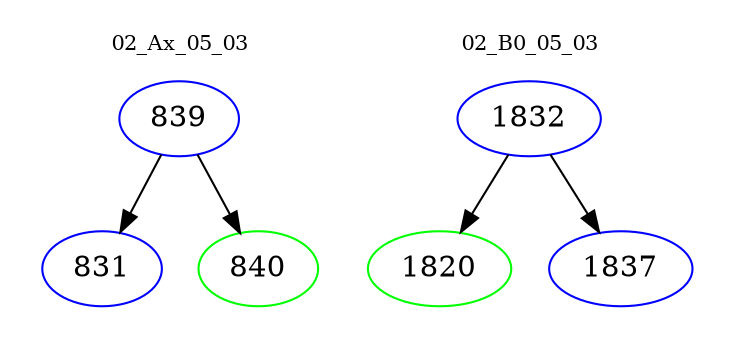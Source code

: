 digraph{
subgraph cluster_0 {
color = white
label = "02_Ax_05_03";
fontsize=10;
T0_839 [label="839", color="blue"]
T0_839 -> T0_831 [color="black"]
T0_831 [label="831", color="blue"]
T0_839 -> T0_840 [color="black"]
T0_840 [label="840", color="green"]
}
subgraph cluster_1 {
color = white
label = "02_B0_05_03";
fontsize=10;
T1_1832 [label="1832", color="blue"]
T1_1832 -> T1_1820 [color="black"]
T1_1820 [label="1820", color="green"]
T1_1832 -> T1_1837 [color="black"]
T1_1837 [label="1837", color="blue"]
}
}
